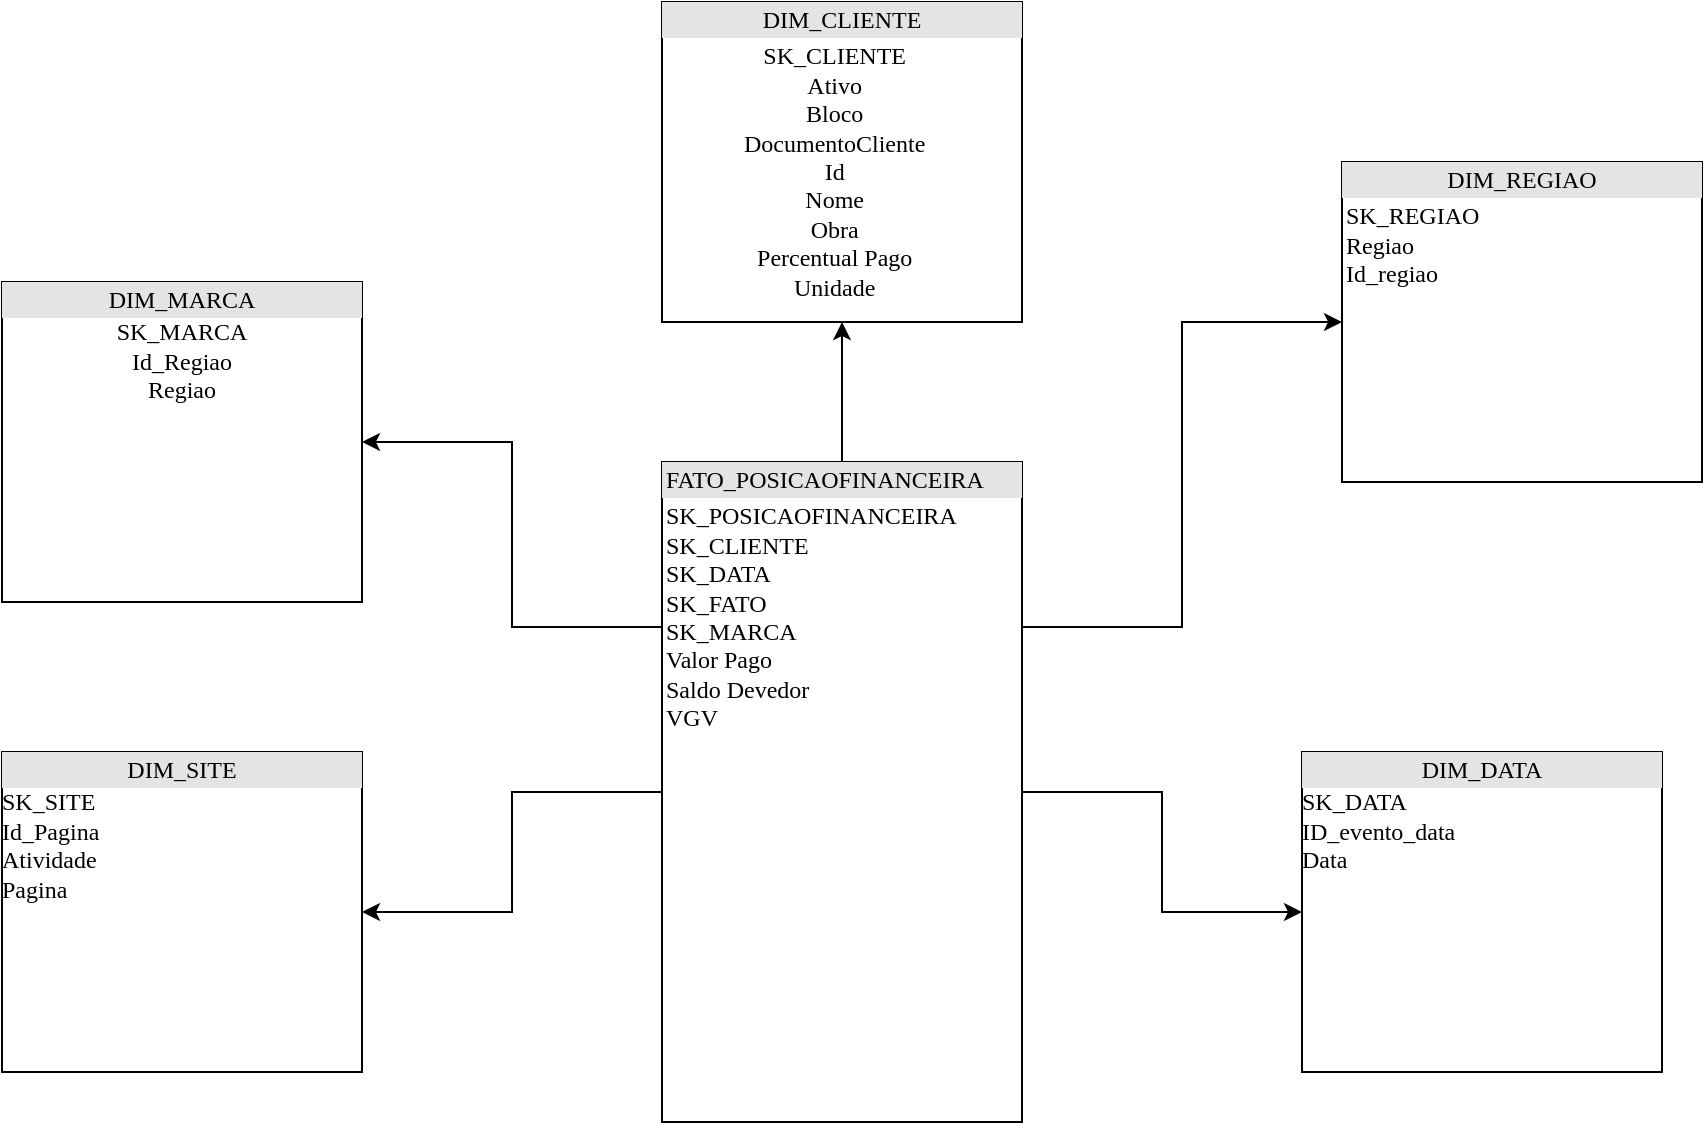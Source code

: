 <mxfile version="14.8.0" type="github">
  <diagram name="Page-1" id="2ca16b54-16f6-2749-3443-fa8db7711227">
    <mxGraphModel dx="2424" dy="876" grid="1" gridSize="10" guides="1" tooltips="1" connect="1" arrows="1" fold="1" page="1" pageScale="1" pageWidth="1100" pageHeight="850" background="none" math="0" shadow="0">
      <root>
        <mxCell id="0" />
        <mxCell id="1" parent="0" />
        <mxCell id="zLzkGzaJCAF4ok3F2jY1-9" style="edgeStyle=orthogonalEdgeStyle;rounded=0;orthogonalLoop=1;jettySize=auto;html=1;" edge="1" parent="1" source="2ed32ef02a7f4228-8" target="zLzkGzaJCAF4ok3F2jY1-8">
          <mxGeometry relative="1" as="geometry" />
        </mxCell>
        <mxCell id="zLzkGzaJCAF4ok3F2jY1-11" style="edgeStyle=orthogonalEdgeStyle;rounded=0;orthogonalLoop=1;jettySize=auto;html=1;exitX=0;exitY=0.25;exitDx=0;exitDy=0;" edge="1" parent="1" source="2ed32ef02a7f4228-8" target="zLzkGzaJCAF4ok3F2jY1-7">
          <mxGeometry relative="1" as="geometry" />
        </mxCell>
        <mxCell id="zLzkGzaJCAF4ok3F2jY1-12" style="edgeStyle=orthogonalEdgeStyle;rounded=0;orthogonalLoop=1;jettySize=auto;html=1;" edge="1" parent="1" source="2ed32ef02a7f4228-8" target="zLzkGzaJCAF4ok3F2jY1-5">
          <mxGeometry relative="1" as="geometry" />
        </mxCell>
        <mxCell id="zLzkGzaJCAF4ok3F2jY1-13" style="edgeStyle=orthogonalEdgeStyle;rounded=0;orthogonalLoop=1;jettySize=auto;html=1;exitX=1;exitY=0.25;exitDx=0;exitDy=0;" edge="1" parent="1" source="2ed32ef02a7f4228-8" target="zLzkGzaJCAF4ok3F2jY1-4">
          <mxGeometry relative="1" as="geometry" />
        </mxCell>
        <mxCell id="zLzkGzaJCAF4ok3F2jY1-14" style="edgeStyle=orthogonalEdgeStyle;rounded=0;orthogonalLoop=1;jettySize=auto;html=1;" edge="1" parent="1" source="2ed32ef02a7f4228-8" target="zLzkGzaJCAF4ok3F2jY1-3">
          <mxGeometry relative="1" as="geometry" />
        </mxCell>
        <mxCell id="2ed32ef02a7f4228-8" value="&lt;div style=&quot;box-sizing: border-box ; width: 100% ; background: #e4e4e4 ; padding: 2px&quot;&gt;FATO_POSICAOFINANCEIRA&lt;/div&gt;&lt;table style=&quot;width: 100% ; font-size: 1em&quot; cellpadding=&quot;2&quot; cellspacing=&quot;0&quot;&gt;&lt;tbody&gt;&lt;tr&gt;&lt;td&gt;SK_POSICAOFINANCEIRA&lt;br&gt;SK_CLIENTE&lt;br&gt;SK_DATA&lt;br&gt;SK_FATO&lt;br&gt;SK_MARCA&lt;br&gt;Valor Pago&lt;br&gt;Saldo Devedor&lt;br&gt;VGV&lt;/td&gt;&lt;td&gt;&lt;/td&gt;&lt;/tr&gt;&lt;/tbody&gt;&lt;/table&gt;" style="verticalAlign=top;align=left;overflow=fill;html=1;rounded=0;shadow=0;comic=0;labelBackgroundColor=none;strokeWidth=1;fontFamily=Verdana;fontSize=12" parent="1" vertex="1">
          <mxGeometry x="460" y="280" width="180" height="330" as="geometry" />
        </mxCell>
        <mxCell id="zLzkGzaJCAF4ok3F2jY1-3" value="&lt;div style=&quot;text-align: center ; box-sizing: border-box ; width: 100% ; background: rgb(228 , 228 , 228) ; padding: 2px&quot;&gt;DIM_CLIENTE&lt;/div&gt;&lt;table style=&quot;width: 100% ; font-size: 1em&quot; cellpadding=&quot;2&quot; cellspacing=&quot;0&quot;&gt;&lt;tbody&gt;&lt;tr&gt;&lt;td style=&quot;text-align: center&quot;&gt;SK_CLIENTE&lt;br&gt;Ativo&lt;br&gt;Bloco&lt;br&gt;DocumentoCliente&lt;br&gt;Id&lt;br&gt;Nome&lt;br&gt;Obra&lt;br&gt;Percentual Pago&lt;br&gt;Unidade&lt;/td&gt;&lt;td&gt;&lt;/td&gt;&lt;/tr&gt;&lt;/tbody&gt;&lt;/table&gt;" style="verticalAlign=top;align=left;overflow=fill;html=1;rounded=0;shadow=0;comic=0;labelBackgroundColor=none;strokeWidth=1;fontFamily=Verdana;fontSize=12" vertex="1" parent="1">
          <mxGeometry x="460" y="50" width="180" height="160" as="geometry" />
        </mxCell>
        <mxCell id="zLzkGzaJCAF4ok3F2jY1-4" value="&lt;div style=&quot;text-align: center ; box-sizing: border-box ; width: 100% ; background: rgb(228 , 228 , 228) ; padding: 2px&quot;&gt;DIM_REGIAO&lt;/div&gt;&lt;table style=&quot;width: 100% ; font-size: 1em&quot; cellpadding=&quot;2&quot; cellspacing=&quot;0&quot;&gt;&lt;tbody&gt;&lt;tr&gt;&lt;td&gt;SK_REGIAO&lt;br&gt;Regiao&lt;br&gt;Id_regiao&lt;br&gt;&lt;/td&gt;&lt;td&gt;&lt;/td&gt;&lt;/tr&gt;&lt;/tbody&gt;&lt;/table&gt;" style="verticalAlign=top;align=left;overflow=fill;html=1;rounded=0;shadow=0;comic=0;labelBackgroundColor=none;strokeWidth=1;fontFamily=Verdana;fontSize=12" vertex="1" parent="1">
          <mxGeometry x="800" y="130" width="180" height="160" as="geometry" />
        </mxCell>
        <mxCell id="zLzkGzaJCAF4ok3F2jY1-5" value="&lt;div style=&quot;text-align: center ; box-sizing: border-box ; width: 100% ; background: rgb(228 , 228 , 228) ; padding: 2px&quot;&gt;DIM_DATA&lt;/div&gt;SK_DATA&lt;br&gt;ID_evento_data&lt;br&gt;Data" style="verticalAlign=top;align=left;overflow=fill;html=1;rounded=0;shadow=0;comic=0;labelBackgroundColor=none;strokeWidth=1;fontFamily=Verdana;fontSize=12" vertex="1" parent="1">
          <mxGeometry x="780" y="425" width="180" height="160" as="geometry" />
        </mxCell>
        <mxCell id="zLzkGzaJCAF4ok3F2jY1-7" value="&lt;div style=&quot;text-align: center ; box-sizing: border-box ; width: 100% ; background: rgb(228 , 228 , 228) ; padding: 2px&quot;&gt;DIM_MARCA&lt;/div&gt;&lt;div style=&quot;text-align: center&quot;&gt;&lt;span&gt;SK_MARCA&lt;/span&gt;&lt;/div&gt;&lt;div style=&quot;text-align: center&quot;&gt;&lt;span&gt;Id_Regiao&lt;/span&gt;&lt;/div&gt;&lt;div style=&quot;text-align: center&quot;&gt;&lt;span&gt;Regiao&lt;/span&gt;&lt;/div&gt;&lt;table style=&quot;width: 100% ; font-size: 1em&quot; cellpadding=&quot;2&quot; cellspacing=&quot;0&quot;&gt;&lt;tbody&gt;&lt;tr&gt;&lt;td&gt;&lt;br&gt;&lt;/td&gt;&lt;td&gt;&lt;/td&gt;&lt;/tr&gt;&lt;/tbody&gt;&lt;/table&gt;" style="verticalAlign=top;align=left;overflow=fill;html=1;rounded=0;shadow=0;comic=0;labelBackgroundColor=none;strokeWidth=1;fontFamily=Verdana;fontSize=12" vertex="1" parent="1">
          <mxGeometry x="130" y="190" width="180" height="160" as="geometry" />
        </mxCell>
        <mxCell id="zLzkGzaJCAF4ok3F2jY1-8" value="&lt;div style=&quot;box-sizing: border-box ; width: 100% ; background: rgb(228 , 228 , 228) ; padding: 2px&quot;&gt;DIM_SITE&lt;/div&gt;&lt;div style=&quot;text-align: left&quot;&gt;&lt;span&gt;SK_SITE&lt;/span&gt;&lt;/div&gt;&lt;div style=&quot;text-align: left&quot;&gt;Id_Pagina&lt;/div&gt;&lt;div style=&quot;text-align: left&quot;&gt;Atividade&lt;/div&gt;&lt;div style=&quot;text-align: left&quot;&gt;Pagina&lt;/div&gt;" style="verticalAlign=top;align=center;overflow=fill;html=1;rounded=0;shadow=0;comic=0;labelBackgroundColor=none;strokeWidth=1;fontFamily=Verdana;fontSize=12" vertex="1" parent="1">
          <mxGeometry x="130" y="425" width="180" height="160" as="geometry" />
        </mxCell>
      </root>
    </mxGraphModel>
  </diagram>
</mxfile>
